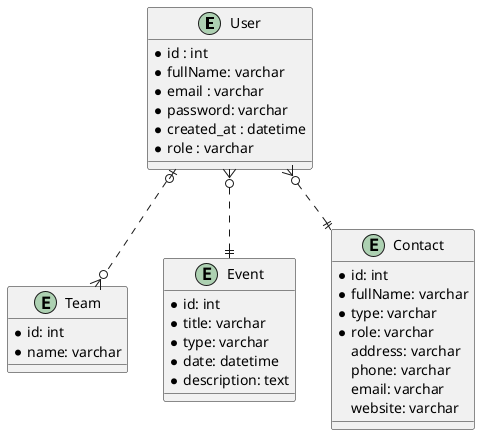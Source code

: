 @startuml Entities

'Tables

'Utilisateurs

entity User {
    *id : int
    *fullName: varchar
    *email : varchar
    *password: varchar
    *created_at : datetime
    *role : varchar
}

'Equipes

entity Team {
    *id: int
    *name: varchar
}

'Evenements

entity Event {
    *id: int
    *title: varchar
    *type: varchar 
    *date: datetime
    *description: text
}

'Contacts

entity Contact {
    *id: int
    *fullName: varchar
    *type: varchar
    *role: varchar
    address: varchar
    phone: varchar
    email: varchar
    website: varchar
}

'Relations

'Un utilisateur peut appartenir à une seule équipe (0,1)
'Une équipe peut regrouper un ensemble d'utilisateurs (0,n)

User |o..o{ Team

'Un utilisateur peut avoir plusieurs événements (0,n)
'Un événement appartient à un seul utilisateur (1,1)

User }o..|| Event

'Un utilisateur peut avoir plusieurs contacts (0,n)
'Un contact appartient à un seul utilisateur (1,1)

User }o..|| Contact
@enduml
